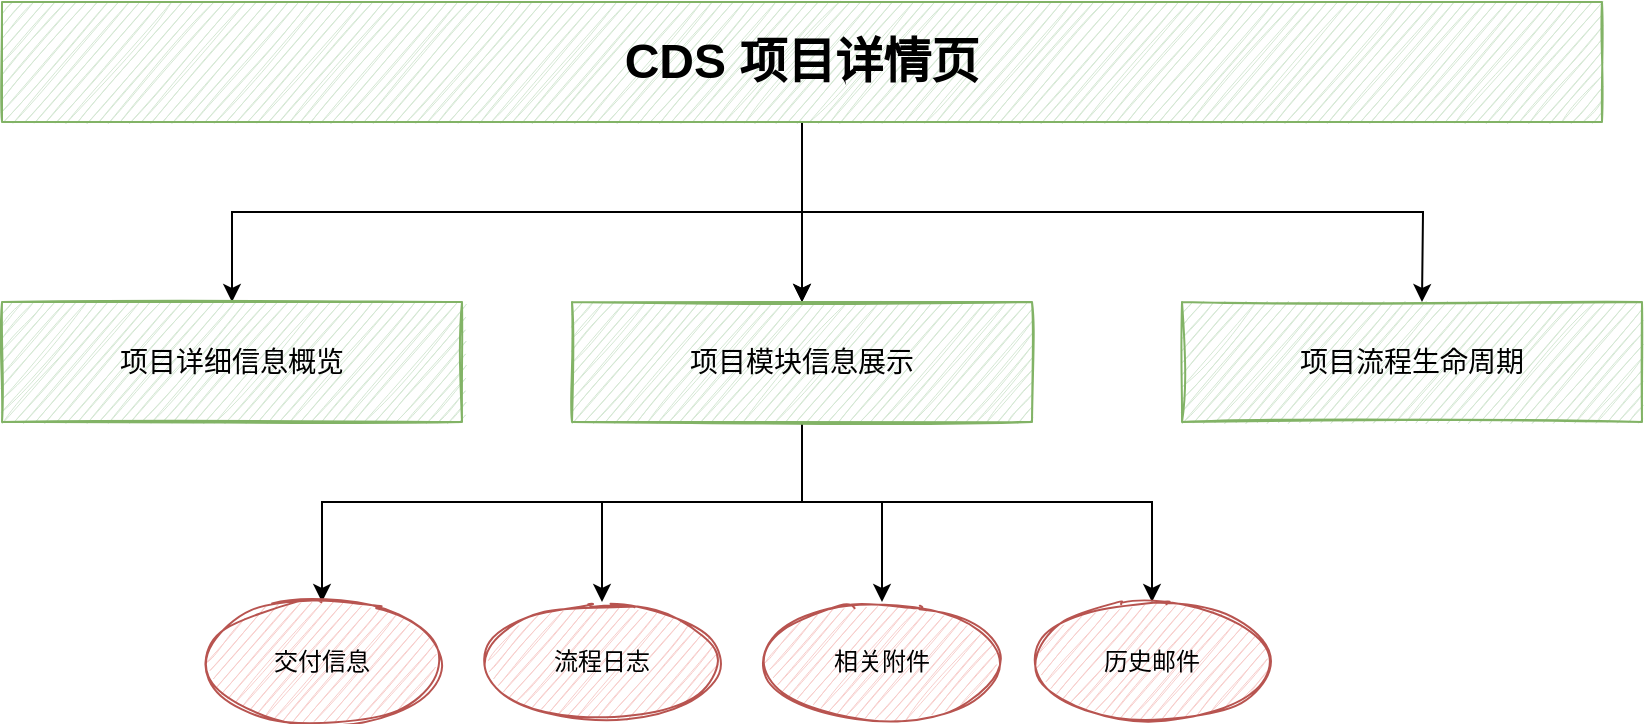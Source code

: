 <mxfile version="20.2.2" type="github">
  <diagram id="wAoIgG7vKwJQs3ceLdWb" name="第 1 页">
    <mxGraphModel dx="1191" dy="599" grid="1" gridSize="10" guides="1" tooltips="1" connect="1" arrows="1" fold="1" page="1" pageScale="1" pageWidth="827" pageHeight="1169" math="0" shadow="0">
      <root>
        <mxCell id="0" />
        <mxCell id="1" parent="0" />
        <mxCell id="1InXFJTsQWki-XIseqBD-3" value="" style="edgeStyle=orthogonalEdgeStyle;rounded=0;orthogonalLoop=1;jettySize=auto;html=1;fontSize=24;" edge="1" parent="1" source="1InXFJTsQWki-XIseqBD-1" target="1InXFJTsQWki-XIseqBD-2">
          <mxGeometry relative="1" as="geometry" />
        </mxCell>
        <mxCell id="1InXFJTsQWki-XIseqBD-5" value="" style="edgeStyle=orthogonalEdgeStyle;rounded=0;orthogonalLoop=1;jettySize=auto;html=1;fontSize=14;" edge="1" parent="1" source="1InXFJTsQWki-XIseqBD-1" target="1InXFJTsQWki-XIseqBD-4">
          <mxGeometry relative="1" as="geometry" />
        </mxCell>
        <mxCell id="1InXFJTsQWki-XIseqBD-6" value="" style="edgeStyle=orthogonalEdgeStyle;rounded=0;orthogonalLoop=1;jettySize=auto;html=1;fontSize=14;" edge="1" parent="1" source="1InXFJTsQWki-XIseqBD-1" target="1InXFJTsQWki-XIseqBD-4">
          <mxGeometry relative="1" as="geometry" />
        </mxCell>
        <mxCell id="1InXFJTsQWki-XIseqBD-8" style="edgeStyle=orthogonalEdgeStyle;rounded=0;orthogonalLoop=1;jettySize=auto;html=1;fontSize=14;" edge="1" parent="1" source="1InXFJTsQWki-XIseqBD-1">
          <mxGeometry relative="1" as="geometry">
            <mxPoint x="730" y="210" as="targetPoint" />
          </mxGeometry>
        </mxCell>
        <mxCell id="1InXFJTsQWki-XIseqBD-1" value="&lt;font style=&quot;font-size: 24px;&quot;&gt;&lt;b&gt;CDS 项目详情页&lt;/b&gt;&lt;/font&gt;" style="rounded=0;whiteSpace=wrap;html=1;fillColor=#d5e8d4;strokeColor=#82b366;sketch=1;glass=0;shadow=0;" vertex="1" parent="1">
          <mxGeometry x="20" y="60" width="800" height="60" as="geometry" />
        </mxCell>
        <mxCell id="1InXFJTsQWki-XIseqBD-2" value="&lt;font style=&quot;font-size: 14px;&quot;&gt;项目详细信息概览&lt;/font&gt;" style="whiteSpace=wrap;html=1;fillColor=#d5e8d4;strokeColor=#82b366;rounded=0;sketch=1;glass=0;shadow=0;" vertex="1" parent="1">
          <mxGeometry x="20" y="210" width="230" height="60" as="geometry" />
        </mxCell>
        <mxCell id="1InXFJTsQWki-XIseqBD-14" value="" style="edgeStyle=orthogonalEdgeStyle;rounded=0;orthogonalLoop=1;jettySize=auto;html=1;fontSize=14;" edge="1" parent="1" source="1InXFJTsQWki-XIseqBD-4" target="1InXFJTsQWki-XIseqBD-13">
          <mxGeometry relative="1" as="geometry">
            <Array as="points">
              <mxPoint x="420" y="310" />
              <mxPoint x="320" y="310" />
            </Array>
          </mxGeometry>
        </mxCell>
        <mxCell id="1InXFJTsQWki-XIseqBD-16" value="" style="edgeStyle=orthogonalEdgeStyle;rounded=0;orthogonalLoop=1;jettySize=auto;html=1;fontSize=14;" edge="1" parent="1" source="1InXFJTsQWki-XIseqBD-4" target="1InXFJTsQWki-XIseqBD-15">
          <mxGeometry relative="1" as="geometry">
            <Array as="points">
              <mxPoint x="420" y="310" />
              <mxPoint x="460" y="310" />
            </Array>
          </mxGeometry>
        </mxCell>
        <mxCell id="1InXFJTsQWki-XIseqBD-18" value="" style="edgeStyle=orthogonalEdgeStyle;rounded=0;orthogonalLoop=1;jettySize=auto;html=1;fontSize=14;" edge="1" parent="1" source="1InXFJTsQWki-XIseqBD-4" target="1InXFJTsQWki-XIseqBD-17">
          <mxGeometry relative="1" as="geometry">
            <Array as="points">
              <mxPoint x="420" y="310" />
              <mxPoint x="595" y="310" />
            </Array>
          </mxGeometry>
        </mxCell>
        <mxCell id="1InXFJTsQWki-XIseqBD-19" style="edgeStyle=orthogonalEdgeStyle;rounded=0;orthogonalLoop=1;jettySize=auto;html=1;fontSize=14;" edge="1" parent="1" source="1InXFJTsQWki-XIseqBD-4" target="1InXFJTsQWki-XIseqBD-11">
          <mxGeometry relative="1" as="geometry">
            <Array as="points">
              <mxPoint x="420" y="310" />
              <mxPoint x="180" y="310" />
            </Array>
          </mxGeometry>
        </mxCell>
        <mxCell id="1InXFJTsQWki-XIseqBD-4" value="&lt;font style=&quot;font-size: 14px;&quot;&gt;项目模块信息展示&lt;/font&gt;" style="whiteSpace=wrap;html=1;fillColor=#d5e8d4;strokeColor=#82b366;rounded=0;sketch=1;glass=0;shadow=0;" vertex="1" parent="1">
          <mxGeometry x="305" y="210" width="230" height="60" as="geometry" />
        </mxCell>
        <mxCell id="1InXFJTsQWki-XIseqBD-7" value="&lt;font style=&quot;font-size: 14px;&quot;&gt;项目流程生命周期&lt;/font&gt;" style="whiteSpace=wrap;html=1;fillColor=#d5e8d4;strokeColor=#82b366;rounded=0;sketch=1;glass=0;shadow=0;" vertex="1" parent="1">
          <mxGeometry x="610" y="210" width="230" height="60" as="geometry" />
        </mxCell>
        <mxCell id="1InXFJTsQWki-XIseqBD-11" value="交付信息" style="ellipse;whiteSpace=wrap;html=1;fillColor=#f8cecc;strokeColor=#b85450;rounded=0;sketch=1;glass=0;shadow=0;" vertex="1" parent="1">
          <mxGeometry x="120" y="360" width="120" height="60" as="geometry" />
        </mxCell>
        <mxCell id="1InXFJTsQWki-XIseqBD-13" value="流程日志" style="ellipse;whiteSpace=wrap;html=1;fillColor=#f8cecc;strokeColor=#b85450;rounded=0;sketch=1;glass=0;shadow=0;" vertex="1" parent="1">
          <mxGeometry x="260" y="360" width="120" height="60" as="geometry" />
        </mxCell>
        <mxCell id="1InXFJTsQWki-XIseqBD-15" value="相关附件" style="ellipse;whiteSpace=wrap;html=1;fillColor=#f8cecc;strokeColor=#b85450;rounded=0;sketch=1;glass=0;shadow=0;" vertex="1" parent="1">
          <mxGeometry x="400" y="360" width="120" height="60" as="geometry" />
        </mxCell>
        <mxCell id="1InXFJTsQWki-XIseqBD-17" value="历史邮件" style="ellipse;whiteSpace=wrap;html=1;fillColor=#f8cecc;strokeColor=#b85450;rounded=0;sketch=1;glass=0;shadow=0;" vertex="1" parent="1">
          <mxGeometry x="535" y="360" width="120" height="60" as="geometry" />
        </mxCell>
      </root>
    </mxGraphModel>
  </diagram>
</mxfile>
